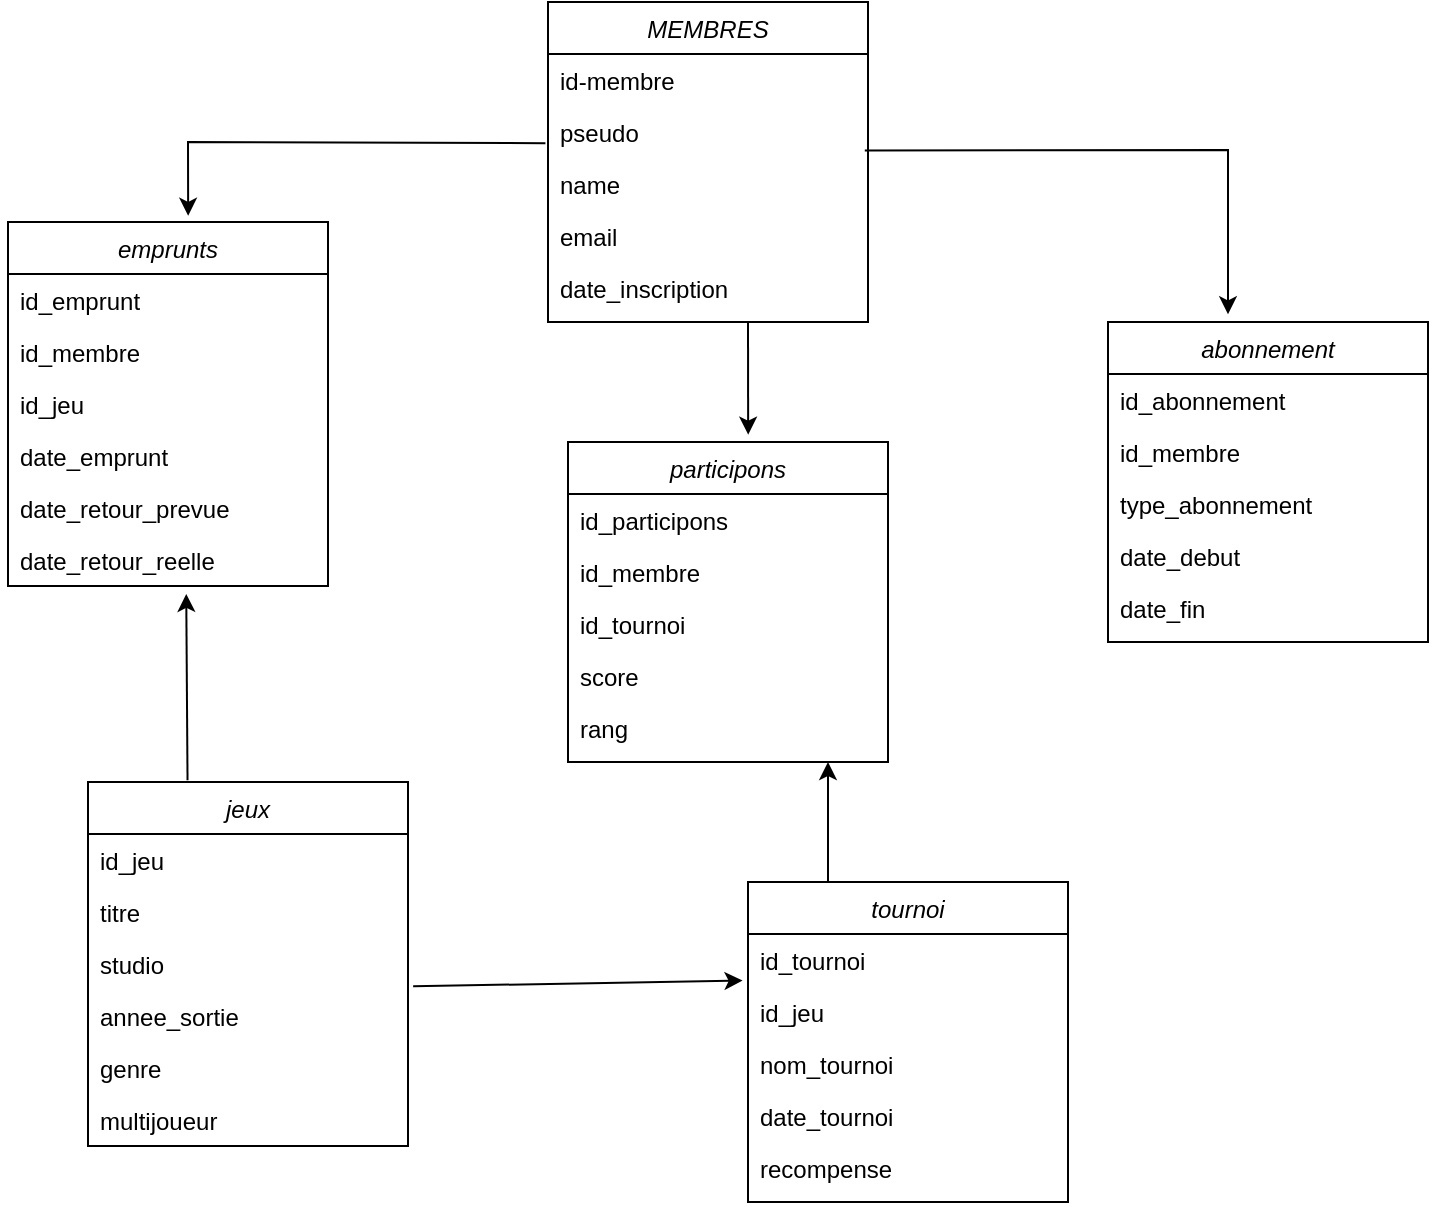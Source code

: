 <mxfile version="25.0.3">
  <diagram id="C5RBs43oDa-KdzZeNtuy" name="Page-1">
    <mxGraphModel dx="1767" dy="624" grid="1" gridSize="10" guides="1" tooltips="1" connect="1" arrows="1" fold="1" page="1" pageScale="1" pageWidth="827" pageHeight="1169" math="0" shadow="0">
      <root>
        <mxCell id="WIyWlLk6GJQsqaUBKTNV-0" />
        <mxCell id="WIyWlLk6GJQsqaUBKTNV-1" parent="WIyWlLk6GJQsqaUBKTNV-0" />
        <mxCell id="zkfFHV4jXpPFQw0GAbJ--0" value="MEMBRES" style="swimlane;fontStyle=2;align=center;verticalAlign=top;childLayout=stackLayout;horizontal=1;startSize=26;horizontalStack=0;resizeParent=1;resizeLast=0;collapsible=1;marginBottom=0;rounded=0;shadow=0;strokeWidth=1;" parent="WIyWlLk6GJQsqaUBKTNV-1" vertex="1">
          <mxGeometry x="340" y="50" width="160" height="160" as="geometry">
            <mxRectangle x="230" y="140" width="160" height="26" as="alternateBounds" />
          </mxGeometry>
        </mxCell>
        <mxCell id="zkfFHV4jXpPFQw0GAbJ--1" value="id-membre" style="text;align=left;verticalAlign=top;spacingLeft=4;spacingRight=4;overflow=hidden;rotatable=0;points=[[0,0.5],[1,0.5]];portConstraint=eastwest;" parent="zkfFHV4jXpPFQw0GAbJ--0" vertex="1">
          <mxGeometry y="26" width="160" height="26" as="geometry" />
        </mxCell>
        <mxCell id="zkfFHV4jXpPFQw0GAbJ--2" value="pseudo" style="text;align=left;verticalAlign=top;spacingLeft=4;spacingRight=4;overflow=hidden;rotatable=0;points=[[0,0.5],[1,0.5]];portConstraint=eastwest;rounded=0;shadow=0;html=0;" parent="zkfFHV4jXpPFQw0GAbJ--0" vertex="1">
          <mxGeometry y="52" width="160" height="26" as="geometry" />
        </mxCell>
        <mxCell id="zkfFHV4jXpPFQw0GAbJ--3" value="name" style="text;align=left;verticalAlign=top;spacingLeft=4;spacingRight=4;overflow=hidden;rotatable=0;points=[[0,0.5],[1,0.5]];portConstraint=eastwest;rounded=0;shadow=0;html=0;" parent="zkfFHV4jXpPFQw0GAbJ--0" vertex="1">
          <mxGeometry y="78" width="160" height="26" as="geometry" />
        </mxCell>
        <mxCell id="zkfFHV4jXpPFQw0GAbJ--5" value="email" style="text;align=left;verticalAlign=top;spacingLeft=4;spacingRight=4;overflow=hidden;rotatable=0;points=[[0,0.5],[1,0.5]];portConstraint=eastwest;shadow=1;" parent="zkfFHV4jXpPFQw0GAbJ--0" vertex="1">
          <mxGeometry y="104" width="160" height="26" as="geometry" />
        </mxCell>
        <mxCell id="RWHnqjHfnKyKxN_dMbdO-2" value="date_inscription" style="text;align=left;verticalAlign=top;spacingLeft=4;spacingRight=4;overflow=hidden;rotatable=0;points=[[0,0.5],[1,0.5]];portConstraint=eastwest;shadow=1;" vertex="1" parent="zkfFHV4jXpPFQw0GAbJ--0">
          <mxGeometry y="130" width="160" height="26" as="geometry" />
        </mxCell>
        <mxCell id="RWHnqjHfnKyKxN_dMbdO-3" value="abonnement" style="swimlane;fontStyle=2;align=center;verticalAlign=top;childLayout=stackLayout;horizontal=1;startSize=26;horizontalStack=0;resizeParent=1;resizeLast=0;collapsible=1;marginBottom=0;rounded=0;shadow=0;strokeWidth=1;" vertex="1" parent="WIyWlLk6GJQsqaUBKTNV-1">
          <mxGeometry x="620" y="210" width="160" height="160" as="geometry">
            <mxRectangle x="230" y="140" width="160" height="26" as="alternateBounds" />
          </mxGeometry>
        </mxCell>
        <mxCell id="RWHnqjHfnKyKxN_dMbdO-4" value="id_abonnement" style="text;align=left;verticalAlign=top;spacingLeft=4;spacingRight=4;overflow=hidden;rotatable=0;points=[[0,0.5],[1,0.5]];portConstraint=eastwest;" vertex="1" parent="RWHnqjHfnKyKxN_dMbdO-3">
          <mxGeometry y="26" width="160" height="26" as="geometry" />
        </mxCell>
        <mxCell id="RWHnqjHfnKyKxN_dMbdO-5" value="id_membre" style="text;align=left;verticalAlign=top;spacingLeft=4;spacingRight=4;overflow=hidden;rotatable=0;points=[[0,0.5],[1,0.5]];portConstraint=eastwest;rounded=0;shadow=0;html=0;" vertex="1" parent="RWHnqjHfnKyKxN_dMbdO-3">
          <mxGeometry y="52" width="160" height="26" as="geometry" />
        </mxCell>
        <mxCell id="RWHnqjHfnKyKxN_dMbdO-6" value="type_abonnement" style="text;align=left;verticalAlign=top;spacingLeft=4;spacingRight=4;overflow=hidden;rotatable=0;points=[[0,0.5],[1,0.5]];portConstraint=eastwest;rounded=0;shadow=0;html=0;" vertex="1" parent="RWHnqjHfnKyKxN_dMbdO-3">
          <mxGeometry y="78" width="160" height="26" as="geometry" />
        </mxCell>
        <mxCell id="RWHnqjHfnKyKxN_dMbdO-7" value="date_debut" style="text;align=left;verticalAlign=top;spacingLeft=4;spacingRight=4;overflow=hidden;rotatable=0;points=[[0,0.5],[1,0.5]];portConstraint=eastwest;shadow=1;" vertex="1" parent="RWHnqjHfnKyKxN_dMbdO-3">
          <mxGeometry y="104" width="160" height="26" as="geometry" />
        </mxCell>
        <mxCell id="RWHnqjHfnKyKxN_dMbdO-8" value="date_fin" style="text;align=left;verticalAlign=top;spacingLeft=4;spacingRight=4;overflow=hidden;rotatable=0;points=[[0,0.5],[1,0.5]];portConstraint=eastwest;shadow=1;" vertex="1" parent="RWHnqjHfnKyKxN_dMbdO-3">
          <mxGeometry y="130" width="160" height="26" as="geometry" />
        </mxCell>
        <mxCell id="RWHnqjHfnKyKxN_dMbdO-9" value="jeux" style="swimlane;fontStyle=2;align=center;verticalAlign=top;childLayout=stackLayout;horizontal=1;startSize=26;horizontalStack=0;resizeParent=1;resizeLast=0;collapsible=1;marginBottom=0;rounded=0;shadow=0;strokeWidth=1;" vertex="1" parent="WIyWlLk6GJQsqaUBKTNV-1">
          <mxGeometry x="110" y="440" width="160" height="182" as="geometry">
            <mxRectangle x="230" y="140" width="160" height="26" as="alternateBounds" />
          </mxGeometry>
        </mxCell>
        <mxCell id="RWHnqjHfnKyKxN_dMbdO-10" value="id_jeu" style="text;align=left;verticalAlign=top;spacingLeft=4;spacingRight=4;overflow=hidden;rotatable=0;points=[[0,0.5],[1,0.5]];portConstraint=eastwest;" vertex="1" parent="RWHnqjHfnKyKxN_dMbdO-9">
          <mxGeometry y="26" width="160" height="26" as="geometry" />
        </mxCell>
        <mxCell id="RWHnqjHfnKyKxN_dMbdO-11" value="titre" style="text;align=left;verticalAlign=top;spacingLeft=4;spacingRight=4;overflow=hidden;rotatable=0;points=[[0,0.5],[1,0.5]];portConstraint=eastwest;rounded=0;shadow=0;html=0;" vertex="1" parent="RWHnqjHfnKyKxN_dMbdO-9">
          <mxGeometry y="52" width="160" height="26" as="geometry" />
        </mxCell>
        <mxCell id="RWHnqjHfnKyKxN_dMbdO-12" value="studio" style="text;align=left;verticalAlign=top;spacingLeft=4;spacingRight=4;overflow=hidden;rotatable=0;points=[[0,0.5],[1,0.5]];portConstraint=eastwest;rounded=0;shadow=0;html=0;" vertex="1" parent="RWHnqjHfnKyKxN_dMbdO-9">
          <mxGeometry y="78" width="160" height="26" as="geometry" />
        </mxCell>
        <mxCell id="RWHnqjHfnKyKxN_dMbdO-13" value="annee_sortie" style="text;align=left;verticalAlign=top;spacingLeft=4;spacingRight=4;overflow=hidden;rotatable=0;points=[[0,0.5],[1,0.5]];portConstraint=eastwest;shadow=1;" vertex="1" parent="RWHnqjHfnKyKxN_dMbdO-9">
          <mxGeometry y="104" width="160" height="26" as="geometry" />
        </mxCell>
        <mxCell id="RWHnqjHfnKyKxN_dMbdO-14" value="genre" style="text;align=left;verticalAlign=top;spacingLeft=4;spacingRight=4;overflow=hidden;rotatable=0;points=[[0,0.5],[1,0.5]];portConstraint=eastwest;shadow=1;" vertex="1" parent="RWHnqjHfnKyKxN_dMbdO-9">
          <mxGeometry y="130" width="160" height="26" as="geometry" />
        </mxCell>
        <mxCell id="RWHnqjHfnKyKxN_dMbdO-15" value="multijoueur" style="text;align=left;verticalAlign=top;spacingLeft=4;spacingRight=4;overflow=hidden;rotatable=0;points=[[0,0.5],[1,0.5]];portConstraint=eastwest;shadow=1;" vertex="1" parent="RWHnqjHfnKyKxN_dMbdO-9">
          <mxGeometry y="156" width="160" height="26" as="geometry" />
        </mxCell>
        <mxCell id="RWHnqjHfnKyKxN_dMbdO-16" value="tournoi" style="swimlane;fontStyle=2;align=center;verticalAlign=top;childLayout=stackLayout;horizontal=1;startSize=26;horizontalStack=0;resizeParent=1;resizeLast=0;collapsible=1;marginBottom=0;rounded=0;shadow=0;strokeWidth=1;" vertex="1" parent="WIyWlLk6GJQsqaUBKTNV-1">
          <mxGeometry x="440" y="490" width="160" height="160" as="geometry">
            <mxRectangle x="230" y="140" width="160" height="26" as="alternateBounds" />
          </mxGeometry>
        </mxCell>
        <mxCell id="RWHnqjHfnKyKxN_dMbdO-17" value="id_tournoi" style="text;align=left;verticalAlign=top;spacingLeft=4;spacingRight=4;overflow=hidden;rotatable=0;points=[[0,0.5],[1,0.5]];portConstraint=eastwest;" vertex="1" parent="RWHnqjHfnKyKxN_dMbdO-16">
          <mxGeometry y="26" width="160" height="26" as="geometry" />
        </mxCell>
        <mxCell id="RWHnqjHfnKyKxN_dMbdO-18" value="id_jeu" style="text;align=left;verticalAlign=top;spacingLeft=4;spacingRight=4;overflow=hidden;rotatable=0;points=[[0,0.5],[1,0.5]];portConstraint=eastwest;rounded=0;shadow=0;html=0;" vertex="1" parent="RWHnqjHfnKyKxN_dMbdO-16">
          <mxGeometry y="52" width="160" height="26" as="geometry" />
        </mxCell>
        <mxCell id="RWHnqjHfnKyKxN_dMbdO-19" value="nom_tournoi" style="text;align=left;verticalAlign=top;spacingLeft=4;spacingRight=4;overflow=hidden;rotatable=0;points=[[0,0.5],[1,0.5]];portConstraint=eastwest;rounded=0;shadow=0;html=0;" vertex="1" parent="RWHnqjHfnKyKxN_dMbdO-16">
          <mxGeometry y="78" width="160" height="26" as="geometry" />
        </mxCell>
        <mxCell id="RWHnqjHfnKyKxN_dMbdO-20" value="date_tournoi" style="text;align=left;verticalAlign=top;spacingLeft=4;spacingRight=4;overflow=hidden;rotatable=0;points=[[0,0.5],[1,0.5]];portConstraint=eastwest;shadow=1;" vertex="1" parent="RWHnqjHfnKyKxN_dMbdO-16">
          <mxGeometry y="104" width="160" height="26" as="geometry" />
        </mxCell>
        <mxCell id="RWHnqjHfnKyKxN_dMbdO-21" value="recompense" style="text;align=left;verticalAlign=top;spacingLeft=4;spacingRight=4;overflow=hidden;rotatable=0;points=[[0,0.5],[1,0.5]];portConstraint=eastwest;shadow=1;" vertex="1" parent="RWHnqjHfnKyKxN_dMbdO-16">
          <mxGeometry y="130" width="160" height="26" as="geometry" />
        </mxCell>
        <mxCell id="RWHnqjHfnKyKxN_dMbdO-23" value="emprunts" style="swimlane;fontStyle=2;align=center;verticalAlign=top;childLayout=stackLayout;horizontal=1;startSize=26;horizontalStack=0;resizeParent=1;resizeLast=0;collapsible=1;marginBottom=0;rounded=0;shadow=0;strokeWidth=1;" vertex="1" parent="WIyWlLk6GJQsqaUBKTNV-1">
          <mxGeometry x="70" y="160" width="160" height="182" as="geometry">
            <mxRectangle x="230" y="140" width="160" height="26" as="alternateBounds" />
          </mxGeometry>
        </mxCell>
        <mxCell id="RWHnqjHfnKyKxN_dMbdO-24" value="id_emprunt" style="text;align=left;verticalAlign=top;spacingLeft=4;spacingRight=4;overflow=hidden;rotatable=0;points=[[0,0.5],[1,0.5]];portConstraint=eastwest;" vertex="1" parent="RWHnqjHfnKyKxN_dMbdO-23">
          <mxGeometry y="26" width="160" height="26" as="geometry" />
        </mxCell>
        <mxCell id="RWHnqjHfnKyKxN_dMbdO-25" value="id_membre" style="text;align=left;verticalAlign=top;spacingLeft=4;spacingRight=4;overflow=hidden;rotatable=0;points=[[0,0.5],[1,0.5]];portConstraint=eastwest;rounded=0;shadow=0;html=0;" vertex="1" parent="RWHnqjHfnKyKxN_dMbdO-23">
          <mxGeometry y="52" width="160" height="26" as="geometry" />
        </mxCell>
        <mxCell id="RWHnqjHfnKyKxN_dMbdO-26" value="id_jeu" style="text;align=left;verticalAlign=top;spacingLeft=4;spacingRight=4;overflow=hidden;rotatable=0;points=[[0,0.5],[1,0.5]];portConstraint=eastwest;rounded=0;shadow=0;html=0;" vertex="1" parent="RWHnqjHfnKyKxN_dMbdO-23">
          <mxGeometry y="78" width="160" height="26" as="geometry" />
        </mxCell>
        <mxCell id="RWHnqjHfnKyKxN_dMbdO-27" value="date_emprunt" style="text;align=left;verticalAlign=top;spacingLeft=4;spacingRight=4;overflow=hidden;rotatable=0;points=[[0,0.5],[1,0.5]];portConstraint=eastwest;shadow=1;" vertex="1" parent="RWHnqjHfnKyKxN_dMbdO-23">
          <mxGeometry y="104" width="160" height="26" as="geometry" />
        </mxCell>
        <mxCell id="RWHnqjHfnKyKxN_dMbdO-28" value="date_retour_prevue" style="text;align=left;verticalAlign=top;spacingLeft=4;spacingRight=4;overflow=hidden;rotatable=0;points=[[0,0.5],[1,0.5]];portConstraint=eastwest;shadow=1;" vertex="1" parent="RWHnqjHfnKyKxN_dMbdO-23">
          <mxGeometry y="130" width="160" height="26" as="geometry" />
        </mxCell>
        <mxCell id="RWHnqjHfnKyKxN_dMbdO-29" value="date_retour_reelle" style="text;align=left;verticalAlign=top;spacingLeft=4;spacingRight=4;overflow=hidden;rotatable=0;points=[[0,0.5],[1,0.5]];portConstraint=eastwest;shadow=1;" vertex="1" parent="RWHnqjHfnKyKxN_dMbdO-23">
          <mxGeometry y="156" width="160" height="26" as="geometry" />
        </mxCell>
        <mxCell id="RWHnqjHfnKyKxN_dMbdO-30" value="participons" style="swimlane;fontStyle=2;align=center;verticalAlign=top;childLayout=stackLayout;horizontal=1;startSize=26;horizontalStack=0;resizeParent=1;resizeLast=0;collapsible=1;marginBottom=0;rounded=0;shadow=0;strokeWidth=1;" vertex="1" parent="WIyWlLk6GJQsqaUBKTNV-1">
          <mxGeometry x="350" y="270" width="160" height="160" as="geometry">
            <mxRectangle x="230" y="140" width="160" height="26" as="alternateBounds" />
          </mxGeometry>
        </mxCell>
        <mxCell id="RWHnqjHfnKyKxN_dMbdO-31" value="id_participons" style="text;align=left;verticalAlign=top;spacingLeft=4;spacingRight=4;overflow=hidden;rotatable=0;points=[[0,0.5],[1,0.5]];portConstraint=eastwest;" vertex="1" parent="RWHnqjHfnKyKxN_dMbdO-30">
          <mxGeometry y="26" width="160" height="26" as="geometry" />
        </mxCell>
        <mxCell id="RWHnqjHfnKyKxN_dMbdO-32" value="id_membre" style="text;align=left;verticalAlign=top;spacingLeft=4;spacingRight=4;overflow=hidden;rotatable=0;points=[[0,0.5],[1,0.5]];portConstraint=eastwest;rounded=0;shadow=0;html=0;" vertex="1" parent="RWHnqjHfnKyKxN_dMbdO-30">
          <mxGeometry y="52" width="160" height="26" as="geometry" />
        </mxCell>
        <mxCell id="RWHnqjHfnKyKxN_dMbdO-33" value="id_tournoi" style="text;align=left;verticalAlign=top;spacingLeft=4;spacingRight=4;overflow=hidden;rotatable=0;points=[[0,0.5],[1,0.5]];portConstraint=eastwest;rounded=0;shadow=0;html=0;" vertex="1" parent="RWHnqjHfnKyKxN_dMbdO-30">
          <mxGeometry y="78" width="160" height="26" as="geometry" />
        </mxCell>
        <mxCell id="RWHnqjHfnKyKxN_dMbdO-34" value="score" style="text;align=left;verticalAlign=top;spacingLeft=4;spacingRight=4;overflow=hidden;rotatable=0;points=[[0,0.5],[1,0.5]];portConstraint=eastwest;shadow=1;" vertex="1" parent="RWHnqjHfnKyKxN_dMbdO-30">
          <mxGeometry y="104" width="160" height="26" as="geometry" />
        </mxCell>
        <mxCell id="RWHnqjHfnKyKxN_dMbdO-35" value="rang" style="text;align=left;verticalAlign=top;spacingLeft=4;spacingRight=4;overflow=hidden;rotatable=0;points=[[0,0.5],[1,0.5]];portConstraint=eastwest;shadow=1;" vertex="1" parent="RWHnqjHfnKyKxN_dMbdO-30">
          <mxGeometry y="130" width="160" height="26" as="geometry" />
        </mxCell>
        <mxCell id="RWHnqjHfnKyKxN_dMbdO-40" value="" style="edgeStyle=none;orthogonalLoop=1;jettySize=auto;html=1;rounded=0;entryX=0.563;entryY=-0.017;entryDx=0;entryDy=0;entryPerimeter=0;exitX=-0.008;exitY=0.715;exitDx=0;exitDy=0;exitPerimeter=0;" edge="1" parent="WIyWlLk6GJQsqaUBKTNV-1" source="zkfFHV4jXpPFQw0GAbJ--2" target="RWHnqjHfnKyKxN_dMbdO-23">
          <mxGeometry width="100" relative="1" as="geometry">
            <mxPoint x="330" y="120" as="sourcePoint" />
            <mxPoint x="160" y="150" as="targetPoint" />
            <Array as="points">
              <mxPoint x="160" y="120" />
            </Array>
          </mxGeometry>
        </mxCell>
        <mxCell id="RWHnqjHfnKyKxN_dMbdO-41" value="" style="edgeStyle=none;orthogonalLoop=1;jettySize=auto;html=1;rounded=0;entryX=0.557;entryY=1.152;entryDx=0;entryDy=0;entryPerimeter=0;exitX=0.311;exitY=-0.005;exitDx=0;exitDy=0;exitPerimeter=0;" edge="1" parent="WIyWlLk6GJQsqaUBKTNV-1" source="RWHnqjHfnKyKxN_dMbdO-9" target="RWHnqjHfnKyKxN_dMbdO-29">
          <mxGeometry width="100" relative="1" as="geometry">
            <mxPoint x="160" y="430" as="sourcePoint" />
            <mxPoint x="150" y="370" as="targetPoint" />
            <Array as="points" />
          </mxGeometry>
        </mxCell>
        <mxCell id="RWHnqjHfnKyKxN_dMbdO-42" value="" style="edgeStyle=none;orthogonalLoop=1;jettySize=auto;html=1;rounded=0;entryX=0.563;entryY=-0.023;entryDx=0;entryDy=0;entryPerimeter=0;" edge="1" parent="WIyWlLk6GJQsqaUBKTNV-1" target="RWHnqjHfnKyKxN_dMbdO-30">
          <mxGeometry width="100" relative="1" as="geometry">
            <mxPoint x="440" y="210" as="sourcePoint" />
            <mxPoint x="490" y="230" as="targetPoint" />
            <Array as="points" />
          </mxGeometry>
        </mxCell>
        <mxCell id="RWHnqjHfnKyKxN_dMbdO-43" value="" style="edgeStyle=none;orthogonalLoop=1;jettySize=auto;html=1;rounded=0;exitX=0.25;exitY=0;exitDx=0;exitDy=0;" edge="1" parent="WIyWlLk6GJQsqaUBKTNV-1" source="RWHnqjHfnKyKxN_dMbdO-16">
          <mxGeometry width="100" relative="1" as="geometry">
            <mxPoint x="430" y="450" as="sourcePoint" />
            <mxPoint x="480" y="430" as="targetPoint" />
            <Array as="points" />
          </mxGeometry>
        </mxCell>
        <mxCell id="RWHnqjHfnKyKxN_dMbdO-44" value="" style="edgeStyle=none;orthogonalLoop=1;jettySize=auto;html=1;rounded=0;exitX=1.016;exitY=0.928;exitDx=0;exitDy=0;exitPerimeter=0;entryX=-0.017;entryY=-0.104;entryDx=0;entryDy=0;entryPerimeter=0;" edge="1" parent="WIyWlLk6GJQsqaUBKTNV-1" source="RWHnqjHfnKyKxN_dMbdO-12" target="RWHnqjHfnKyKxN_dMbdO-18">
          <mxGeometry width="100" relative="1" as="geometry">
            <mxPoint x="320" y="540" as="sourcePoint" />
            <mxPoint x="420" y="540" as="targetPoint" />
            <Array as="points" />
          </mxGeometry>
        </mxCell>
        <mxCell id="RWHnqjHfnKyKxN_dMbdO-45" value="" style="edgeStyle=none;orthogonalLoop=1;jettySize=auto;html=1;rounded=0;exitX=0.99;exitY=0.855;exitDx=0;exitDy=0;entryX=0.375;entryY=-0.024;entryDx=0;entryDy=0;entryPerimeter=0;exitPerimeter=0;" edge="1" parent="WIyWlLk6GJQsqaUBKTNV-1" source="zkfFHV4jXpPFQw0GAbJ--2" target="RWHnqjHfnKyKxN_dMbdO-3">
          <mxGeometry width="100" relative="1" as="geometry">
            <mxPoint x="580" y="130" as="sourcePoint" />
            <mxPoint x="670" y="180" as="targetPoint" />
            <Array as="points">
              <mxPoint x="680" y="124" />
            </Array>
          </mxGeometry>
        </mxCell>
      </root>
    </mxGraphModel>
  </diagram>
</mxfile>
